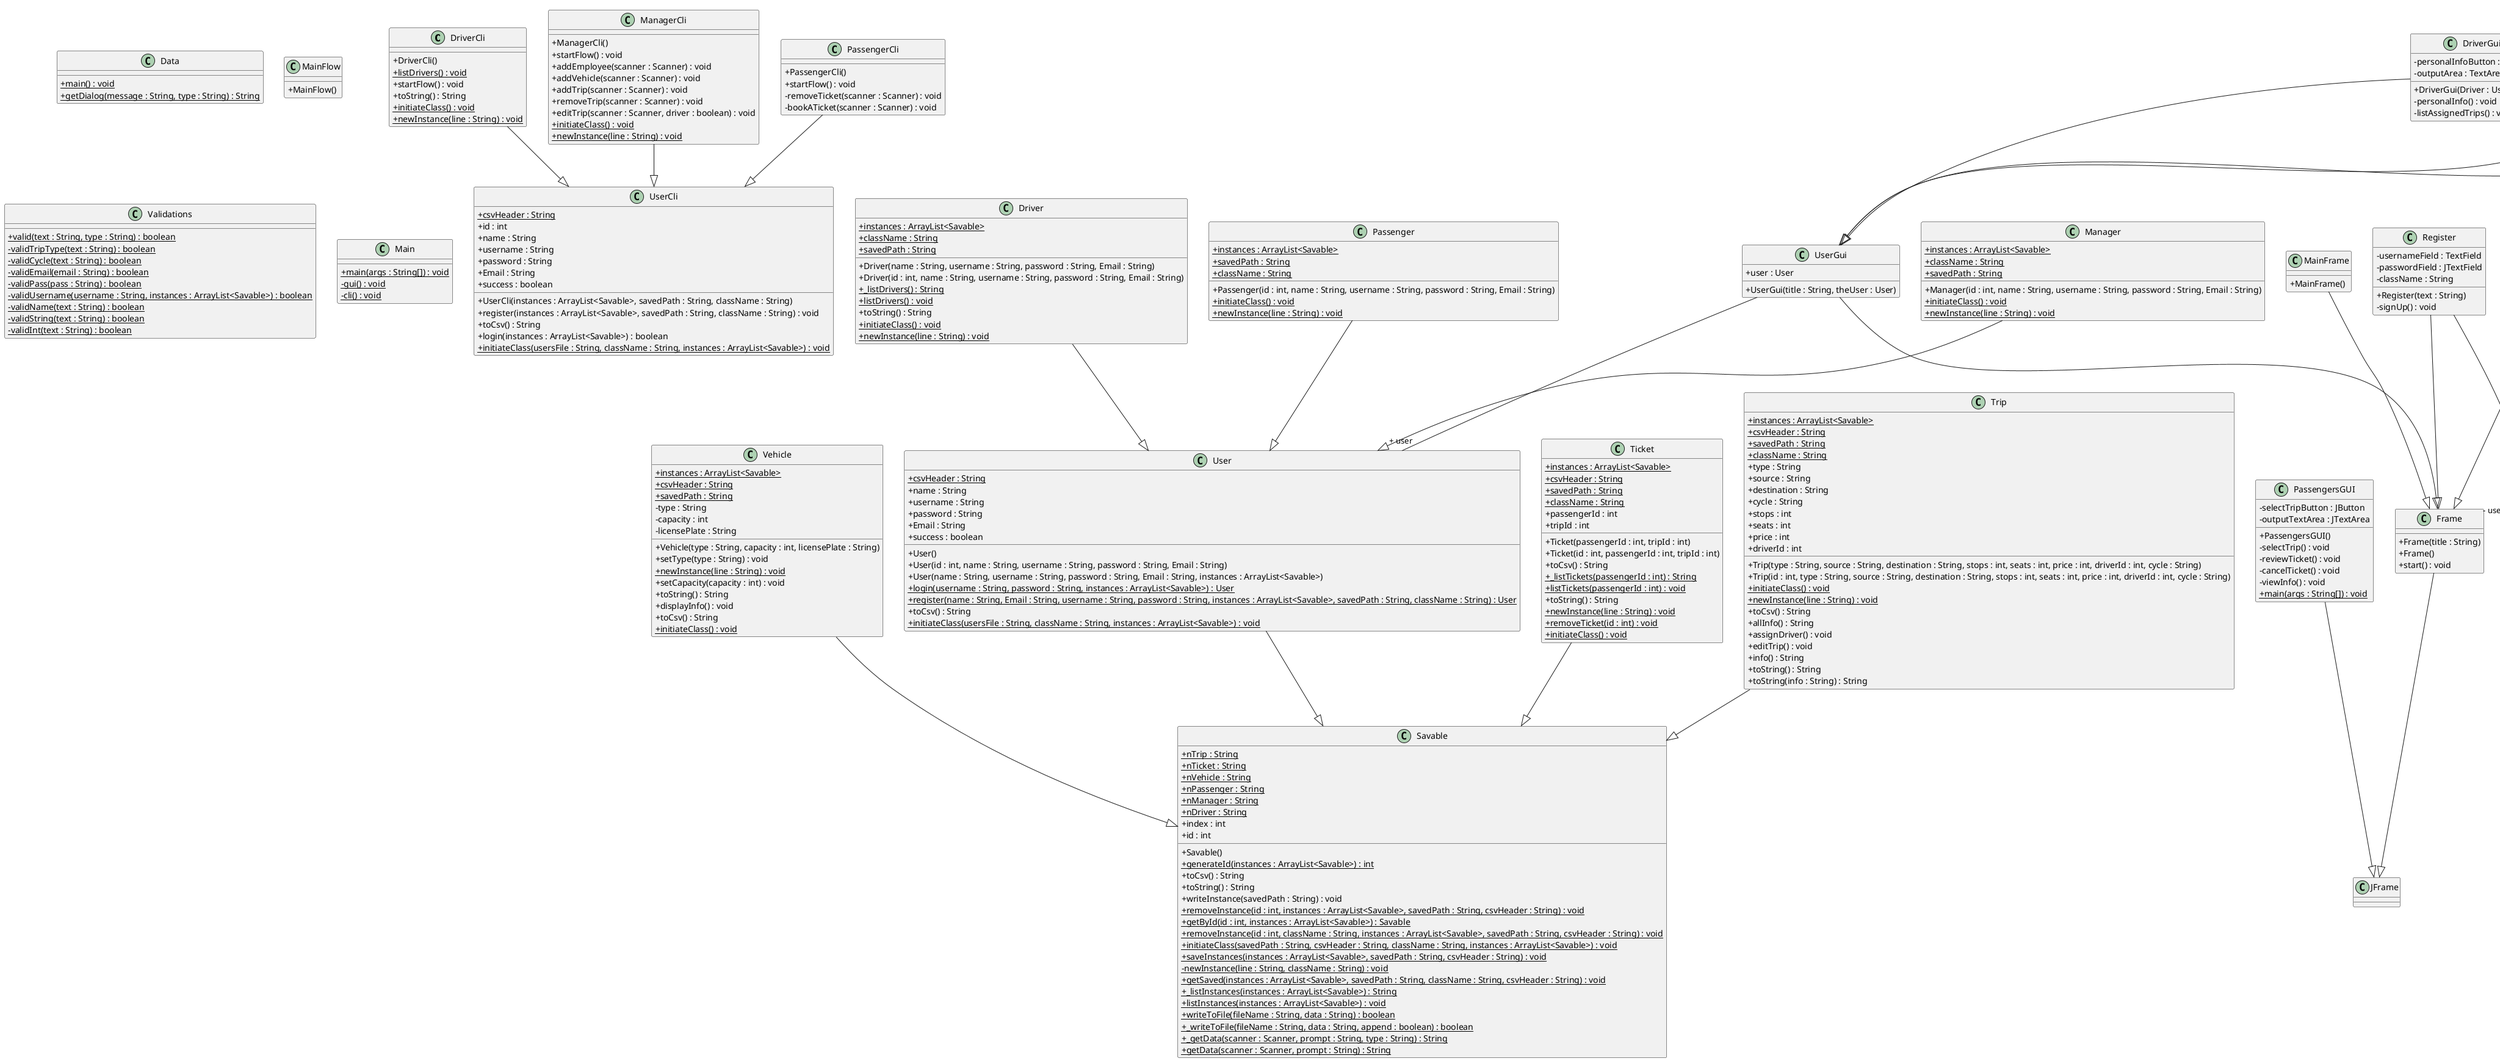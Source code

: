@startuml
skinparam classAttributeIconSize 0
class DriverCli{
+ DriverCli()
+ {static} listDrivers() : void
+ startFlow() : void
+ toString() : String
+ {static} initiateClass() : void
+ {static} newInstance(line : String) : void
}
DriverCli --|> UserCli
class Driver{
+ {static} instances : ArrayList<Savable>
+ {static} className : String
+ {static} savedPath : String
+ Driver(name : String, username : String, password : String, Email : String)
+ Driver(id : int, name : String, username : String, password : String, Email : String)
+ {static} _listDrivers() : String
+ {static} listDrivers() : void
+ toString() : String
+ {static} initiateClass() : void
+ {static} newInstance(line : String) : void
}
Driver --|> User
class Login{
- usernameField : TextField
- passwordField : JTextField
- className : String
+ Login(text : String)
- signIn() : void
}
Login --|> Frame
class DriverGui{
- personalInfoButton : Button
- outputArea : TextArea
+ DriverGui(Driver : User)
- personalInfo() : void
- listAssignedTrips() : void
}
DriverGui --|> UserGui
class Register{
- usernameField : TextField
- passwordField : JTextField
- className : String
+ Register(text : String)
- signUp() : void
}
Register --|> Frame
class Ticket{
+ {static} instances : ArrayList<Savable>
+ {static} csvHeader : String
+ {static} savedPath : String
+ {static} className : String
+ passengerId : int
+ tripId : int
+ Ticket(passengerId : int, tripId : int)
+ Ticket(id : int, passengerId : int, tripId : int)
+ toCsv() : String
+ {static} _listTickets(passengerId : int) : String
+ {static} listTickets(passengerId : int) : void
+ toString() : String
+ {static} newInstance(line : String) : void
+ {static} removeTicket(id : int) : void
+ {static} initiateClass() : void
}
Ticket --|> Savable
class MainFrame{
+ MainFrame()
}
MainFrame --|> Frame
class ManagerCli{
+ ManagerCli()
+ startFlow() : void
+ addEmployee(scanner : Scanner) : void
+ addVehicle(scanner : Scanner) : void
+ addTrip(scanner : Scanner) : void
+ removeTrip(scanner : Scanner) : void
+ editTrip(scanner : Scanner, driver : boolean) : void
+ {static} initiateClass() : void
+ {static} newInstance(line : String) : void
}
ManagerCli --|> UserCli
class Data{
+ {static} main() : void
+ {static} getDialog(message : String, type : String) : String
}
class PassengersGUI{
- selectTripButton : JButton
- outputTextArea : JTextArea
+ PassengersGUI()
- selectTrip() : void
- reviewTicket() : void
- cancelTicket() : void
- viewInfo() : void
+ {static} main(args : String[]) : void
}
PassengersGUI --|> JFrame
class PassengerCli{
+ PassengerCli()
+ startFlow() : void
- removeTicket(scanner : Scanner) : void
- bookATicket(scanner : Scanner) : void
}
PassengerCli --|> UserCli
class P1{
+ P1()
}
P1 --|> Font
class PassengerGui{
- BookATicketButton : Button
- outputArea : TextArea
+ PassengerGui(passenger : User)
- bookATicket() : void
- listTickets() : void
- removeTicket() : void
}
PassengerGui --|> UserGui
class Manager{
+ {static} instances : ArrayList<Savable>
+ {static} className : String
+ {static} savedPath : String
+ Manager(id : int, name : String, username : String, password : String, Email : String)
+ {static} initiateClass() : void
+ {static} newInstance(line : String) : void
}
Manager --|> User
class UserGui{
+ user : User
+ UserGui(title : String, theUser : User)
}
UserGui --|> Frame
class UserCli{
+ {static} csvHeader : String
+ id : int
+ name : String
+ username : String
+ password : String
+ Email : String
+ success : boolean
+ UserCli(instances : ArrayList<Savable>, savedPath : String, className : String)
+ register(instances : ArrayList<Savable>, savedPath : String, className : String) : void
+ toCsv() : String
+ login(instances : ArrayList<Savable>) : boolean
+ {static} initiateClass(usersFile : String, className : String, instances : ArrayList<Savable>) : void
}
class Frame{
+ Frame(title : String)
+ Frame()
+ start() : void
}
Frame --|> JFrame
class TextArea{
+ TextArea()
}
TextArea --|> JTextArea
class Button{
+ Button(text : String)
}
Button --|> JButton
class ManagerGui{
- ListTripsButton : Button
- outputArea : TextArea
+ ManagerGui(Manager : User)
- listTrips() : void
- addTrip() : void
- removeTrip() : void
- editTrip() : void
- assignDriver() : void
- addVehicle() : void
- addEmployee() : void
}
ManagerGui --|> UserGui
class Trip{
+ {static} instances : ArrayList<Savable>
+ {static} csvHeader : String
+ {static} savedPath : String
+ {static} className : String
+ type : String
+ source : String
+ destination : String
+ cycle : String
+ stops : int
+ seats : int
+ price : int
+ driverId : int
+ Trip(type : String, source : String, destination : String, stops : int, seats : int, price : int, driverId : int, cycle : String)
+ Trip(id : int, type : String, source : String, destination : String, stops : int, seats : int, price : int, driverId : int, cycle : String)
+ {static} initiateClass() : void
+ {static} newInstance(line : String) : void
+ toCsv() : String
+ allInfo() : String
+ assignDriver() : void
+ editTrip() : void
+ info() : String
+ toString() : String
+ toString(info : String) : String
}
Trip --|> Savable
class User{
+ {static} csvHeader : String
+ name : String
+ username : String
+ password : String
+ Email : String
+ success : boolean
+ User()
+ User(id : int, name : String, username : String, password : String, Email : String)
+ User(name : String, username : String, password : String, Email : String, instances : ArrayList<Savable>)
+ {static} login(username : String, password : String, instances : ArrayList<Savable>) : User
+ {static} register(name : String, Email : String, username : String, password : String, instances : ArrayList<Savable>, savedPath : String, className : String) : User
+ toCsv() : String
+ {static} initiateClass(usersFile : String, className : String, instances : ArrayList<Savable>) : void
}
User --|> Savable
class Dialog{
+ Dialog(parent : JFrame, title : String)
}
Dialog --|> JDialog
class MainFlow{
+ MainFlow()
}
class Savable{
+ {static} nTrip : String
+ {static} nTicket : String
+ {static} nVehicle : String
+ {static} nPassenger : String
+ {static} nManager : String
+ {static} nDriver : String
+ index : int
+ id : int
+ Savable()
+ {static} generateId(instances : ArrayList<Savable>) : int
+ toCsv() : String
+ toString() : String
+ writeInstance(savedPath : String) : void
+ {static} removeInstance(id : int, instances : ArrayList<Savable>, savedPath : String, csvHeader : String) : void
+ {static} getById(id : int, instances : ArrayList<Savable>) : Savable
+ {static} removeInstance(id : int, className : String, instances : ArrayList<Savable>, savedPath : String, csvHeader : String) : void
+ {static} initiateClass(savedPath : String, csvHeader : String, className : String, instances : ArrayList<Savable>) : void
+ {static} saveInstances(instances : ArrayList<Savable>, savedPath : String, csvHeader : String) : void
- {static} newInstance(line : String, className : String) : void
+ {static} getSaved(instances : ArrayList<Savable>, savedPath : String, className : String, csvHeader : String) : void
+ {static} _listInstances(instances : ArrayList<Savable>) : String
+ {static} listInstances(instances : ArrayList<Savable>) : void
+ {static} writeToFile(fileName : String, data : String) : boolean
+ {static} _writeToFile(fileName : String, data : String, append : boolean) : boolean
+ {static} _getData(scanner : Scanner, prompt : String, type : String) : String
+ {static} getData(scanner : Scanner, prompt : String) : String
}
class P2{
+ P2()
}
P2 --|> Font
class Validations{
+ {static} valid(text : String, type : String) : boolean
- {static} validTripType(text : String) : boolean
- {static} validCycle(text : String) : boolean
- {static} validEmail(email : String) : boolean
- {static} validPass(pass : String) : boolean
- {static} validUsername(username : String, instances : ArrayList<Savable>) : boolean
- {static} validName(text : String) : boolean
- {static} validString(text : String) : boolean
- {static} validInt(text : String) : boolean
}
class Label{
+ Label(text : String)
}
Label --|> JLabel
class Passenger{
+ {static} instances : ArrayList<Savable>
+ {static} savedPath : String
+ {static} className : String
+ Passenger(id : int, name : String, username : String, password : String, Email : String)
+ {static} initiateClass() : void
+ {static} newInstance(line : String) : void
}
Passenger --|> User
class TextField{
+ TextField()
}
TextField --|> JTextField
class Vehicle{
+ {static} instances : ArrayList<Savable>
+ {static} csvHeader : String
+ {static} savedPath : String
- type : String
- capacity : int
- licensePlate : String
+ Vehicle(type : String, capacity : int, licensePlate : String)
+ setType(type : String) : void
+ {static} newInstance(line : String) : void
+ setCapacity(capacity : int) : void
+ toString() : String
+ displayInfo() : void
+ toCsv() : String
+ {static} initiateClass() : void
}
Vehicle --|> Savable
class Main{
+ {static} main(args : String[]) : void
- {static} gui() : void
- {static} cli() : void
}
Login--"- usernameField" TextField
DriverGui--"- personalInfoButton" Button
DriverGui--"- outputArea" TextArea
Register--"- usernameField" TextField
PassengerGui--"- BookATicketButton" Button
PassengerGui--"- outputArea" TextArea
UserGui--"+ user" User
ManagerGui--"- ListTripsButton" Button
ManagerGui--"- outputArea" TextArea
@enduml